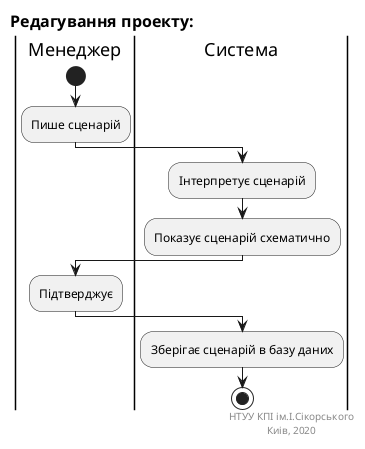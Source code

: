 @startuml editProjectUC

left header
<font size=16 color=black><b>Редагування проекту:</b> 
end header

|Менеджер|
start
:Пише сценарій;

|Система|
:Інтерпретує сценарій;
:Показує сценарій схематично;

|Менеджер|
:Підтверджує;

|Система|
:Зберігає сценарій в базу даних;
stop

right footer
НТУУ КПІ ім.І.Сікорського
Киів, 2020 
end footer
@enduml